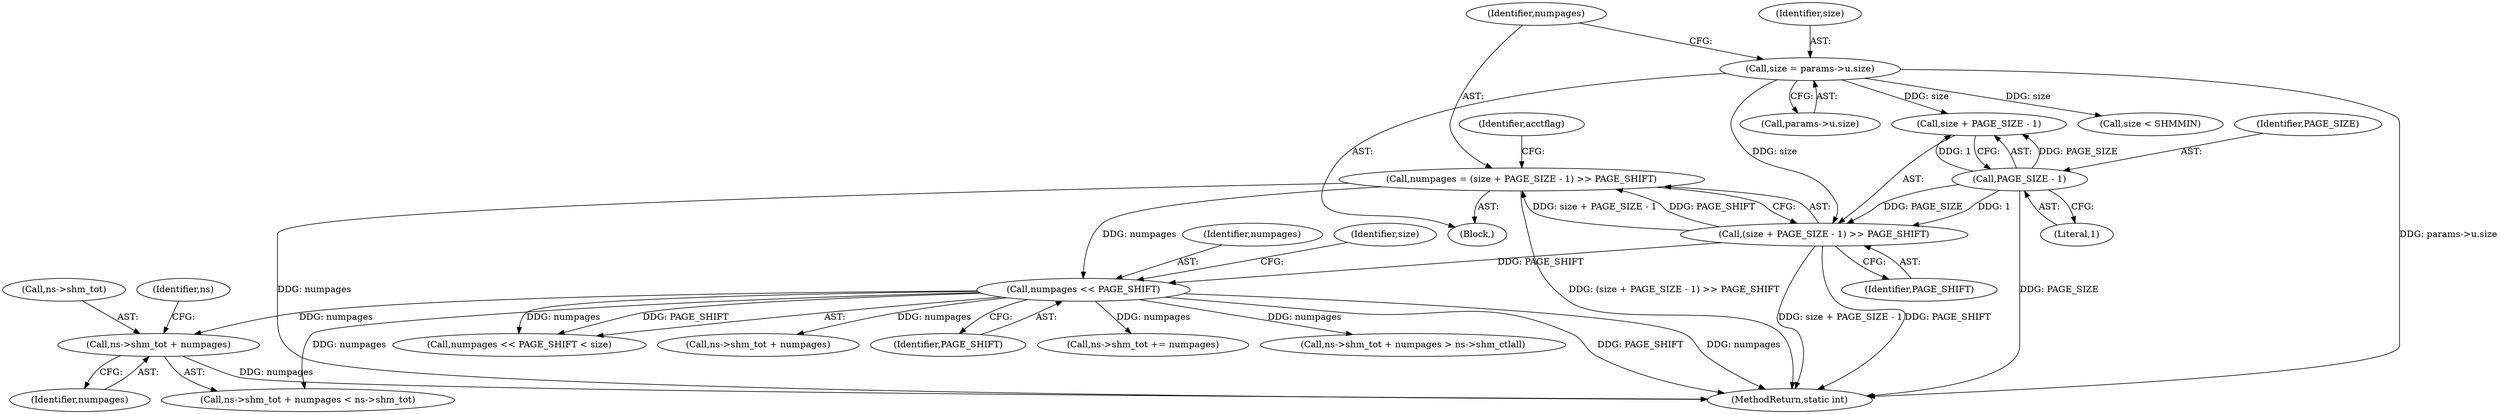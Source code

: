 digraph "0_linux_b9a532277938798b53178d5a66af6e2915cb27cf_0@pointer" {
"1000171" [label="(Call,ns->shm_tot + numpages)"];
"1000161" [label="(Call,numpages << PAGE_SHIFT)"];
"1000130" [label="(Call,numpages = (size + PAGE_SIZE - 1) >> PAGE_SHIFT)"];
"1000132" [label="(Call,(size + PAGE_SIZE - 1) >> PAGE_SHIFT)"];
"1000120" [label="(Call,size = params->u.size)"];
"1000135" [label="(Call,PAGE_SIZE - 1)"];
"1000175" [label="(Identifier,numpages)"];
"1000170" [label="(Call,ns->shm_tot + numpages < ns->shm_tot)"];
"1000130" [label="(Call,numpages = (size + PAGE_SIZE - 1) >> PAGE_SHIFT)"];
"1000161" [label="(Call,numpages << PAGE_SHIFT)"];
"1000163" [label="(Identifier,PAGE_SHIFT)"];
"1000160" [label="(Call,numpages << PAGE_SHIFT < size)"];
"1000106" [label="(Block,)"];
"1000172" [label="(Call,ns->shm_tot)"];
"1000162" [label="(Identifier,numpages)"];
"1000132" [label="(Call,(size + PAGE_SIZE - 1) >> PAGE_SHIFT)"];
"1000120" [label="(Call,size = params->u.size)"];
"1000180" [label="(Call,ns->shm_tot + numpages)"];
"1000171" [label="(Call,ns->shm_tot + numpages)"];
"1000122" [label="(Call,params->u.size)"];
"1000144" [label="(Identifier,acctflag)"];
"1000456" [label="(MethodReturn,static int)"];
"1000135" [label="(Call,PAGE_SIZE - 1)"];
"1000136" [label="(Identifier,PAGE_SIZE)"];
"1000133" [label="(Call,size + PAGE_SIZE - 1)"];
"1000415" [label="(Call,ns->shm_tot += numpages)"];
"1000177" [label="(Identifier,ns)"];
"1000138" [label="(Identifier,PAGE_SHIFT)"];
"1000164" [label="(Identifier,size)"];
"1000131" [label="(Identifier,numpages)"];
"1000179" [label="(Call,ns->shm_tot + numpages > ns->shm_ctlall)"];
"1000121" [label="(Identifier,size)"];
"1000137" [label="(Literal,1)"];
"1000148" [label="(Call,size < SHMMIN)"];
"1000171" -> "1000170"  [label="AST: "];
"1000171" -> "1000175"  [label="CFG: "];
"1000172" -> "1000171"  [label="AST: "];
"1000175" -> "1000171"  [label="AST: "];
"1000177" -> "1000171"  [label="CFG: "];
"1000171" -> "1000456"  [label="DDG: numpages"];
"1000161" -> "1000171"  [label="DDG: numpages"];
"1000161" -> "1000160"  [label="AST: "];
"1000161" -> "1000163"  [label="CFG: "];
"1000162" -> "1000161"  [label="AST: "];
"1000163" -> "1000161"  [label="AST: "];
"1000164" -> "1000161"  [label="CFG: "];
"1000161" -> "1000456"  [label="DDG: PAGE_SHIFT"];
"1000161" -> "1000456"  [label="DDG: numpages"];
"1000161" -> "1000160"  [label="DDG: numpages"];
"1000161" -> "1000160"  [label="DDG: PAGE_SHIFT"];
"1000130" -> "1000161"  [label="DDG: numpages"];
"1000132" -> "1000161"  [label="DDG: PAGE_SHIFT"];
"1000161" -> "1000170"  [label="DDG: numpages"];
"1000161" -> "1000179"  [label="DDG: numpages"];
"1000161" -> "1000180"  [label="DDG: numpages"];
"1000161" -> "1000415"  [label="DDG: numpages"];
"1000130" -> "1000106"  [label="AST: "];
"1000130" -> "1000132"  [label="CFG: "];
"1000131" -> "1000130"  [label="AST: "];
"1000132" -> "1000130"  [label="AST: "];
"1000144" -> "1000130"  [label="CFG: "];
"1000130" -> "1000456"  [label="DDG: (size + PAGE_SIZE - 1) >> PAGE_SHIFT"];
"1000130" -> "1000456"  [label="DDG: numpages"];
"1000132" -> "1000130"  [label="DDG: size + PAGE_SIZE - 1"];
"1000132" -> "1000130"  [label="DDG: PAGE_SHIFT"];
"1000132" -> "1000138"  [label="CFG: "];
"1000133" -> "1000132"  [label="AST: "];
"1000138" -> "1000132"  [label="AST: "];
"1000132" -> "1000456"  [label="DDG: size + PAGE_SIZE - 1"];
"1000132" -> "1000456"  [label="DDG: PAGE_SHIFT"];
"1000120" -> "1000132"  [label="DDG: size"];
"1000135" -> "1000132"  [label="DDG: PAGE_SIZE"];
"1000135" -> "1000132"  [label="DDG: 1"];
"1000120" -> "1000106"  [label="AST: "];
"1000120" -> "1000122"  [label="CFG: "];
"1000121" -> "1000120"  [label="AST: "];
"1000122" -> "1000120"  [label="AST: "];
"1000131" -> "1000120"  [label="CFG: "];
"1000120" -> "1000456"  [label="DDG: params->u.size"];
"1000120" -> "1000133"  [label="DDG: size"];
"1000120" -> "1000148"  [label="DDG: size"];
"1000135" -> "1000133"  [label="AST: "];
"1000135" -> "1000137"  [label="CFG: "];
"1000136" -> "1000135"  [label="AST: "];
"1000137" -> "1000135"  [label="AST: "];
"1000133" -> "1000135"  [label="CFG: "];
"1000135" -> "1000456"  [label="DDG: PAGE_SIZE"];
"1000135" -> "1000133"  [label="DDG: PAGE_SIZE"];
"1000135" -> "1000133"  [label="DDG: 1"];
}

